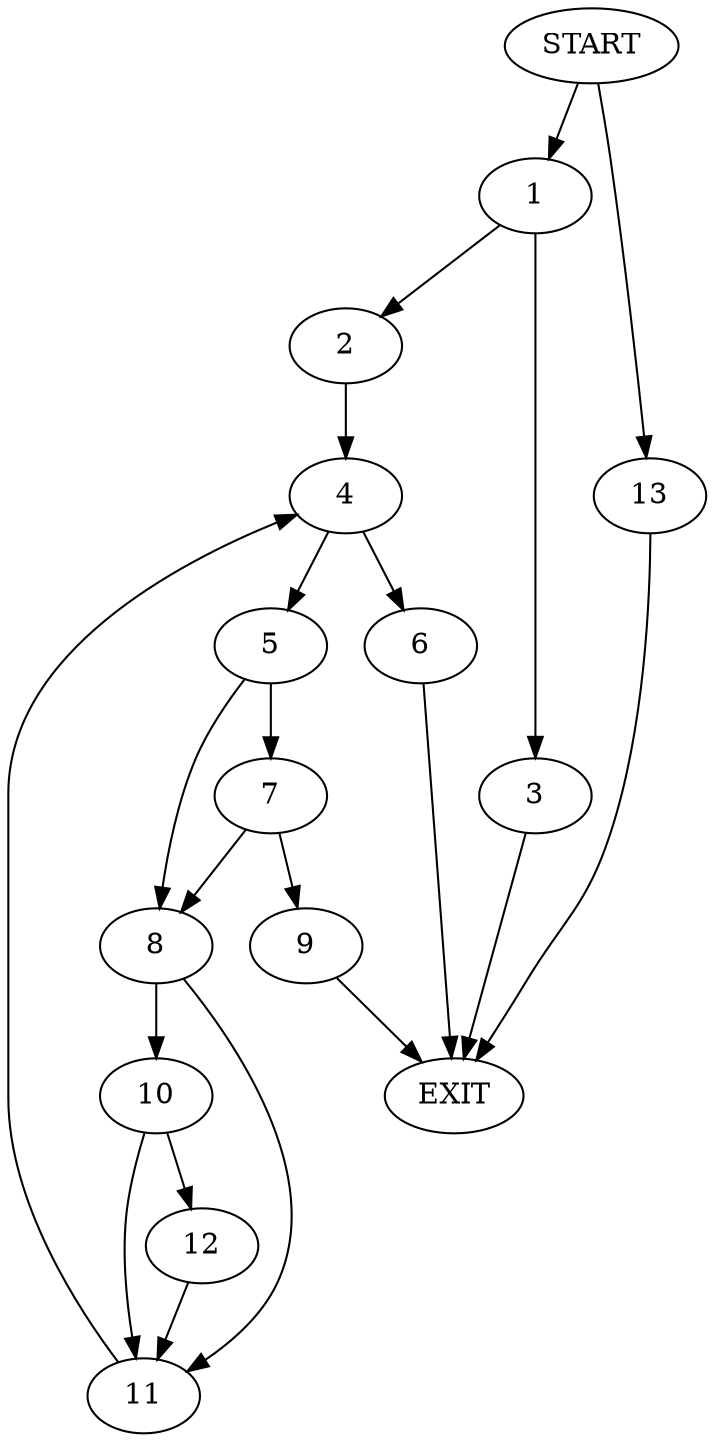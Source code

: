 digraph {
0 [label="START"]
14 [label="EXIT"]
0 -> 1
1 -> 2
1 -> 3
2 -> 4
3 -> 14
4 -> 5
4 -> 6
5 -> 7
5 -> 8
6 -> 14
7 -> 9
7 -> 8
8 -> 10
8 -> 11
9 -> 14
10 -> 12
10 -> 11
11 -> 4
12 -> 11
0 -> 13
13 -> 14
}
